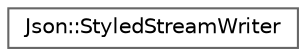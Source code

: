 digraph "Graphical Class Hierarchy"
{
 // LATEX_PDF_SIZE
  bgcolor="transparent";
  edge [fontname=Helvetica,fontsize=10,labelfontname=Helvetica,labelfontsize=10];
  node [fontname=Helvetica,fontsize=10,shape=box,height=0.2,width=0.4];
  rankdir="LR";
  Node0 [label="Json::StyledStreamWriter",height=0.2,width=0.4,color="grey40", fillcolor="white", style="filled",URL="$class_json_1_1_styled_stream_writer.html",tooltip="Writes a Value in JSON format in a human friendly way, to a stream rather than to a string."];
}
